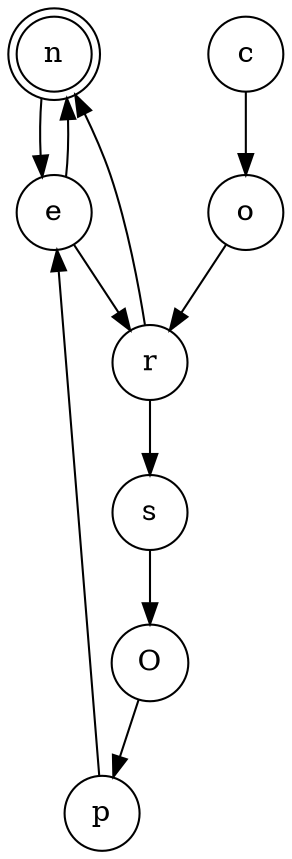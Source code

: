 digraph {   
    node [shape = doublecircle, color = black] n ;
    node [shape = circle];
    node [color= black];
    c -> o -> r -> n -> e -> r -> s -> O -> p -> e -> n;	
}